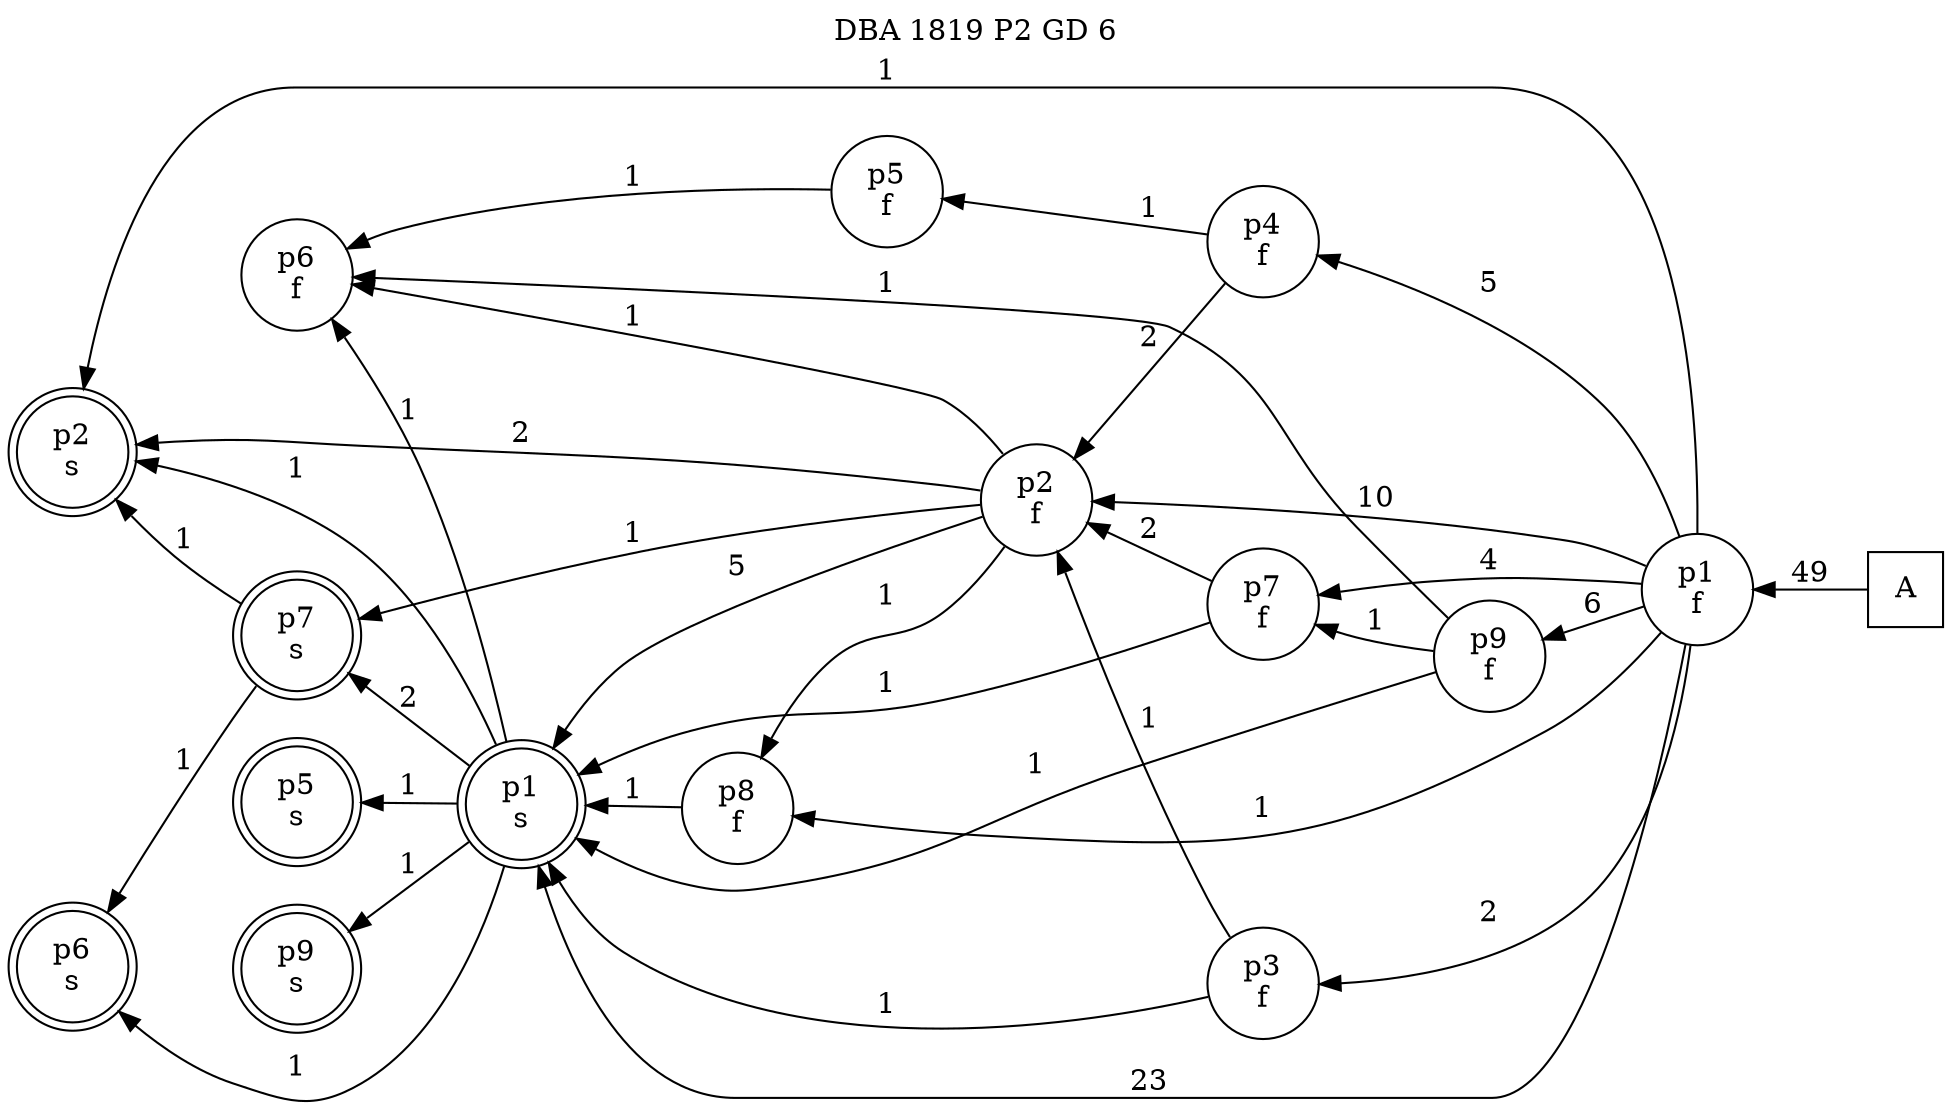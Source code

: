 digraph DBA_1819_P2_GD_6_GOOD {
labelloc="tl"
label= " DBA 1819 P2 GD 6 "
rankdir="RL";
"A" [shape="square" label="A"]
"p1_f" [shape="circle" label="p1
f"]
"p4_f" [shape="circle" label="p4
f"]
"p2_f" [shape="circle" label="p2
f"]
"p9_f" [shape="circle" label="p9
f"]
"p7_f" [shape="circle" label="p7
f"]
"p1_s" [shape="doublecircle" label="p1
s"]
"p2_s" [shape="doublecircle" label="p2
s"]
"p7_s" [shape="doublecircle" label="p7
s"]
"p6_f" [shape="circle" label="p6
f"]
"p3_f" [shape="circle" label="p3
f"]
"p6_s" [shape="doublecircle" label="p6
s"]
"p5_s" [shape="doublecircle" label="p5
s"]
"p8_f" [shape="circle" label="p8
f"]
"p5_f" [shape="circle" label="p5
f"]
"p9_s" [shape="doublecircle" label="p9
s"]
"A" -> "p1_f" [ label=49]
"p1_f" -> "p4_f" [ label=5]
"p1_f" -> "p2_f" [ label=10]
"p1_f" -> "p9_f" [ label=6]
"p1_f" -> "p7_f" [ label=4]
"p1_f" -> "p1_s" [ label=23]
"p1_f" -> "p2_s" [ label=1]
"p1_f" -> "p3_f" [ label=2]
"p1_f" -> "p8_f" [ label=1]
"p4_f" -> "p2_f" [ label=2]
"p4_f" -> "p5_f" [ label=1]
"p2_f" -> "p1_s" [ label=5]
"p2_f" -> "p2_s" [ label=2]
"p2_f" -> "p7_s" [ label=1]
"p2_f" -> "p6_f" [ label=1]
"p2_f" -> "p8_f" [ label=1]
"p9_f" -> "p7_f" [ label=1]
"p9_f" -> "p1_s" [ label=1]
"p9_f" -> "p6_f" [ label=1]
"p7_f" -> "p2_f" [ label=2]
"p7_f" -> "p1_s" [ label=1]
"p1_s" -> "p2_s" [ label=1]
"p1_s" -> "p7_s" [ label=2]
"p1_s" -> "p6_f" [ label=1]
"p1_s" -> "p6_s" [ label=1]
"p1_s" -> "p5_s" [ label=1]
"p1_s" -> "p9_s" [ label=1]
"p7_s" -> "p2_s" [ label=1]
"p7_s" -> "p6_s" [ label=1]
"p3_f" -> "p2_f" [ label=1]
"p3_f" -> "p1_s" [ label=1]
"p8_f" -> "p1_s" [ label=1]
"p5_f" -> "p6_f" [ label=1]
}
